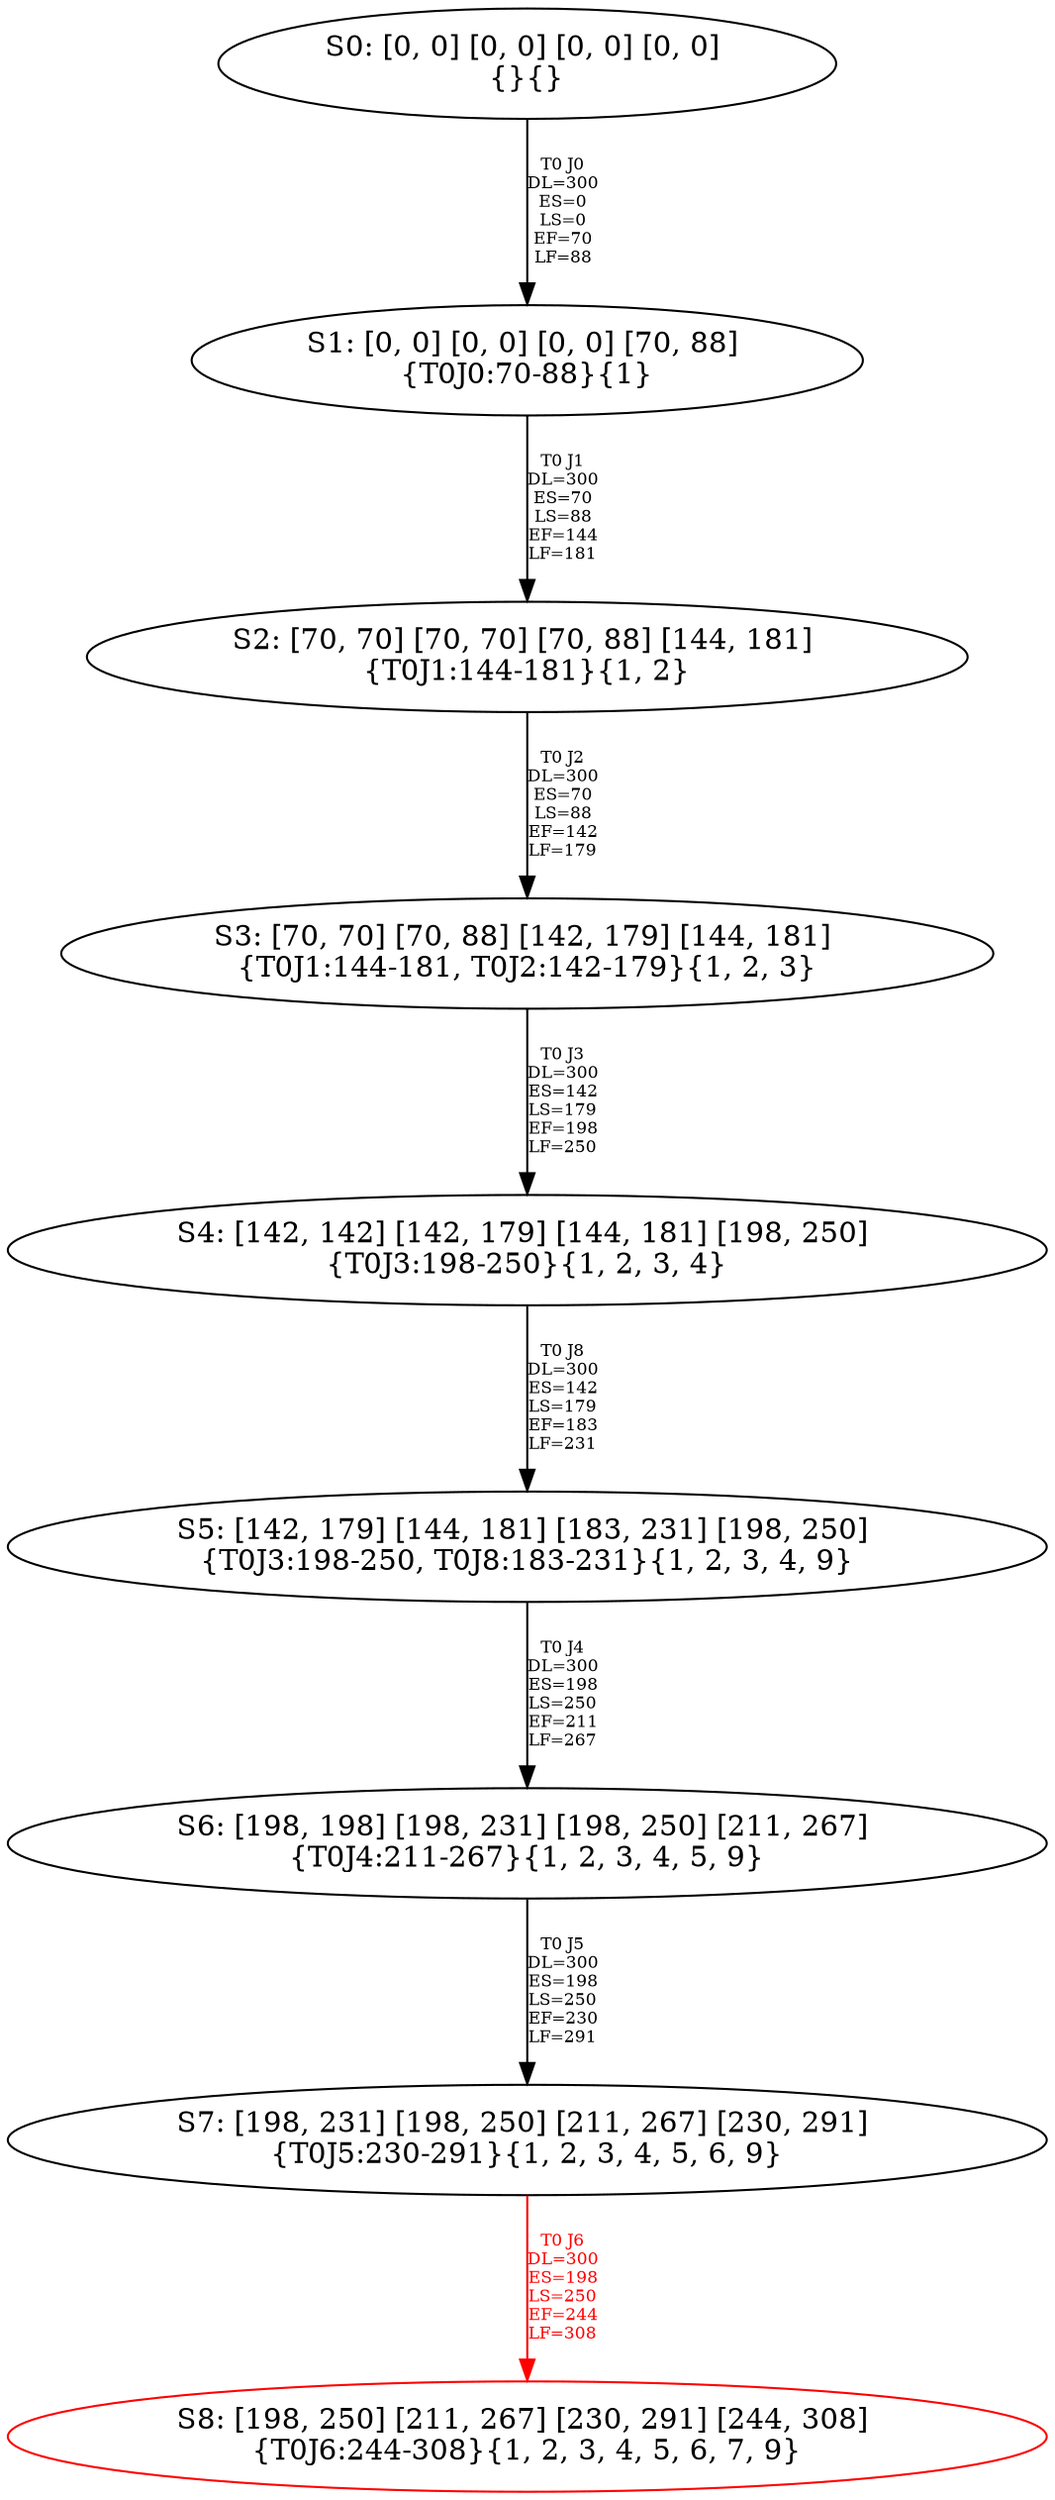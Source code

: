 digraph {
	S0[label="S0: [0, 0] [0, 0] [0, 0] [0, 0] \n{}{}"];
	S1[label="S1: [0, 0] [0, 0] [0, 0] [70, 88] \n{T0J0:70-88}{1}"];
	S2[label="S2: [70, 70] [70, 70] [70, 88] [144, 181] \n{T0J1:144-181}{1, 2}"];
	S3[label="S3: [70, 70] [70, 88] [142, 179] [144, 181] \n{T0J1:144-181, T0J2:142-179}{1, 2, 3}"];
	S4[label="S4: [142, 142] [142, 179] [144, 181] [198, 250] \n{T0J3:198-250}{1, 2, 3, 4}"];
	S5[label="S5: [142, 179] [144, 181] [183, 231] [198, 250] \n{T0J3:198-250, T0J8:183-231}{1, 2, 3, 4, 9}"];
	S6[label="S6: [198, 198] [198, 231] [198, 250] [211, 267] \n{T0J4:211-267}{1, 2, 3, 4, 5, 9}"];
	S7[label="S7: [198, 231] [198, 250] [211, 267] [230, 291] \n{T0J5:230-291}{1, 2, 3, 4, 5, 6, 9}"];
	S8[label="S8: [198, 250] [211, 267] [230, 291] [244, 308] \n{T0J6:244-308}{1, 2, 3, 4, 5, 6, 7, 9}"];
	S0 -> S1[label="T0 J0\nDL=300\nES=0\nLS=0\nEF=70\nLF=88",fontsize=8];
	S1 -> S2[label="T0 J1\nDL=300\nES=70\nLS=88\nEF=144\nLF=181",fontsize=8];
	S2 -> S3[label="T0 J2\nDL=300\nES=70\nLS=88\nEF=142\nLF=179",fontsize=8];
	S3 -> S4[label="T0 J3\nDL=300\nES=142\nLS=179\nEF=198\nLF=250",fontsize=8];
	S4 -> S5[label="T0 J8\nDL=300\nES=142\nLS=179\nEF=183\nLF=231",fontsize=8];
	S5 -> S6[label="T0 J4\nDL=300\nES=198\nLS=250\nEF=211\nLF=267",fontsize=8];
	S6 -> S7[label="T0 J5\nDL=300\nES=198\nLS=250\nEF=230\nLF=291",fontsize=8];
	S7 -> S8[label="T0 J6\nDL=300\nES=198\nLS=250\nEF=244\nLF=308",color=Red,fontcolor=Red,fontsize=8];
S8[color=Red];
}
